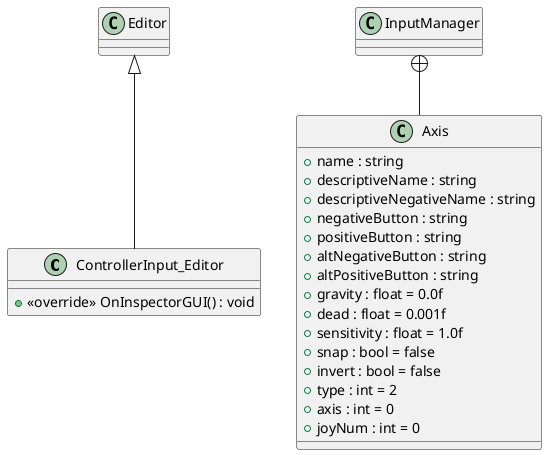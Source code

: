 @startuml
class ControllerInput_Editor {
    + <<override>> OnInspectorGUI() : void
}
class InputManager {
}
class Axis {
    + name : string
    + descriptiveName : string
    + descriptiveNegativeName : string
    + negativeButton : string
    + positiveButton : string
    + altNegativeButton : string
    + altPositiveButton : string
    + gravity : float = 0.0f
    + dead : float = 0.001f
    + sensitivity : float = 1.0f
    + snap : bool = false
    + invert : bool = false
    + type : int = 2
    + axis : int = 0
    + joyNum : int = 0
}
Editor <|-- ControllerInput_Editor
InputManager +-- Axis
@enduml
